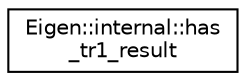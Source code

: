 digraph "Graphical Class Hierarchy"
{
  edge [fontname="Helvetica",fontsize="10",labelfontname="Helvetica",labelfontsize="10"];
  node [fontname="Helvetica",fontsize="10",shape=record];
  rankdir="LR";
  Node1 [label="Eigen::internal::has\l_tr1_result",height=0.2,width=0.4,color="black", fillcolor="white", style="filled",URL="$struct_eigen_1_1internal_1_1has__tr1__result.html"];
}
